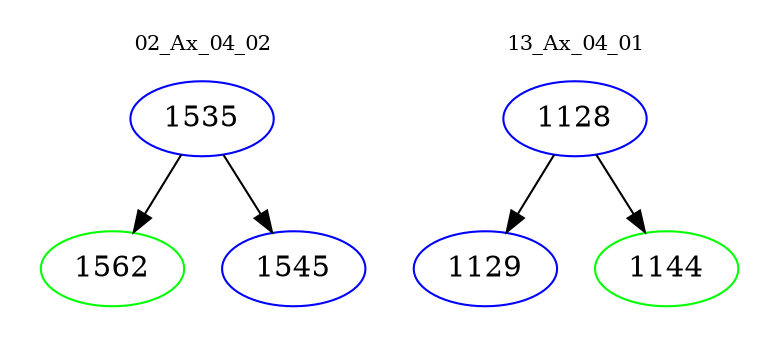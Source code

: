 digraph{
subgraph cluster_0 {
color = white
label = "02_Ax_04_02";
fontsize=10;
T0_1535 [label="1535", color="blue"]
T0_1535 -> T0_1562 [color="black"]
T0_1562 [label="1562", color="green"]
T0_1535 -> T0_1545 [color="black"]
T0_1545 [label="1545", color="blue"]
}
subgraph cluster_1 {
color = white
label = "13_Ax_04_01";
fontsize=10;
T1_1128 [label="1128", color="blue"]
T1_1128 -> T1_1129 [color="black"]
T1_1129 [label="1129", color="blue"]
T1_1128 -> T1_1144 [color="black"]
T1_1144 [label="1144", color="green"]
}
}
